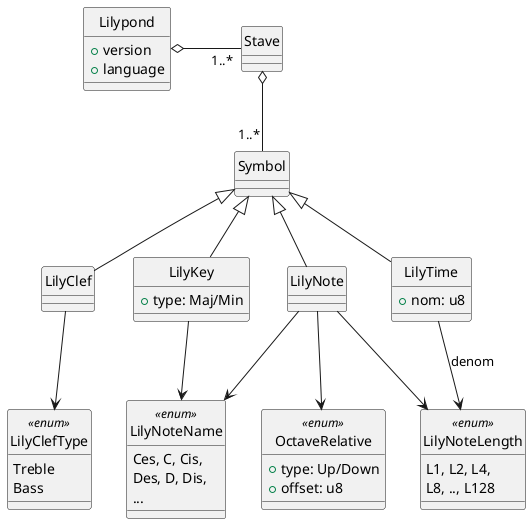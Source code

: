 @startuml

' !include theme.puml
hide circle
' skinparam groupInheritance 4

class Lilypond {
    + version
    + language
}

together {
class Stave
class Symbol
}
class LilyClef extends Symbol
class LilyKey extends Symbol {
    + type: Maj/Min
}
class LilyNote extends Symbol
class LilyTime extends Symbol {
    + nom: u8
}
enum LilyClefType << enum >> {
    Treble
    Bass
}
enum LilyNoteName << enum >> {
    Ces, C, Cis,
    Des, D, Dis,
    ...
}
enum LilyNoteLength << enum >> {
    L1, L2, L4,
    L8, .., L128
}
class OctaveRelative << enum >> {
    + type: Up/Down
    + offset: u8
}

Lilypond o-right- "1..*" Stave : "          "
Stave o-down- "1..*" Symbol

LilyClef -down-> LilyClefType
LilyKey -down-> LilyNoteName
LilyTime -down-> LilyNoteLength : "denom"

LilyNote -down-> LilyNoteName
LilyNote -down-> OctaveRelative
LilyNote -down-> LilyNoteLength

@enduml
